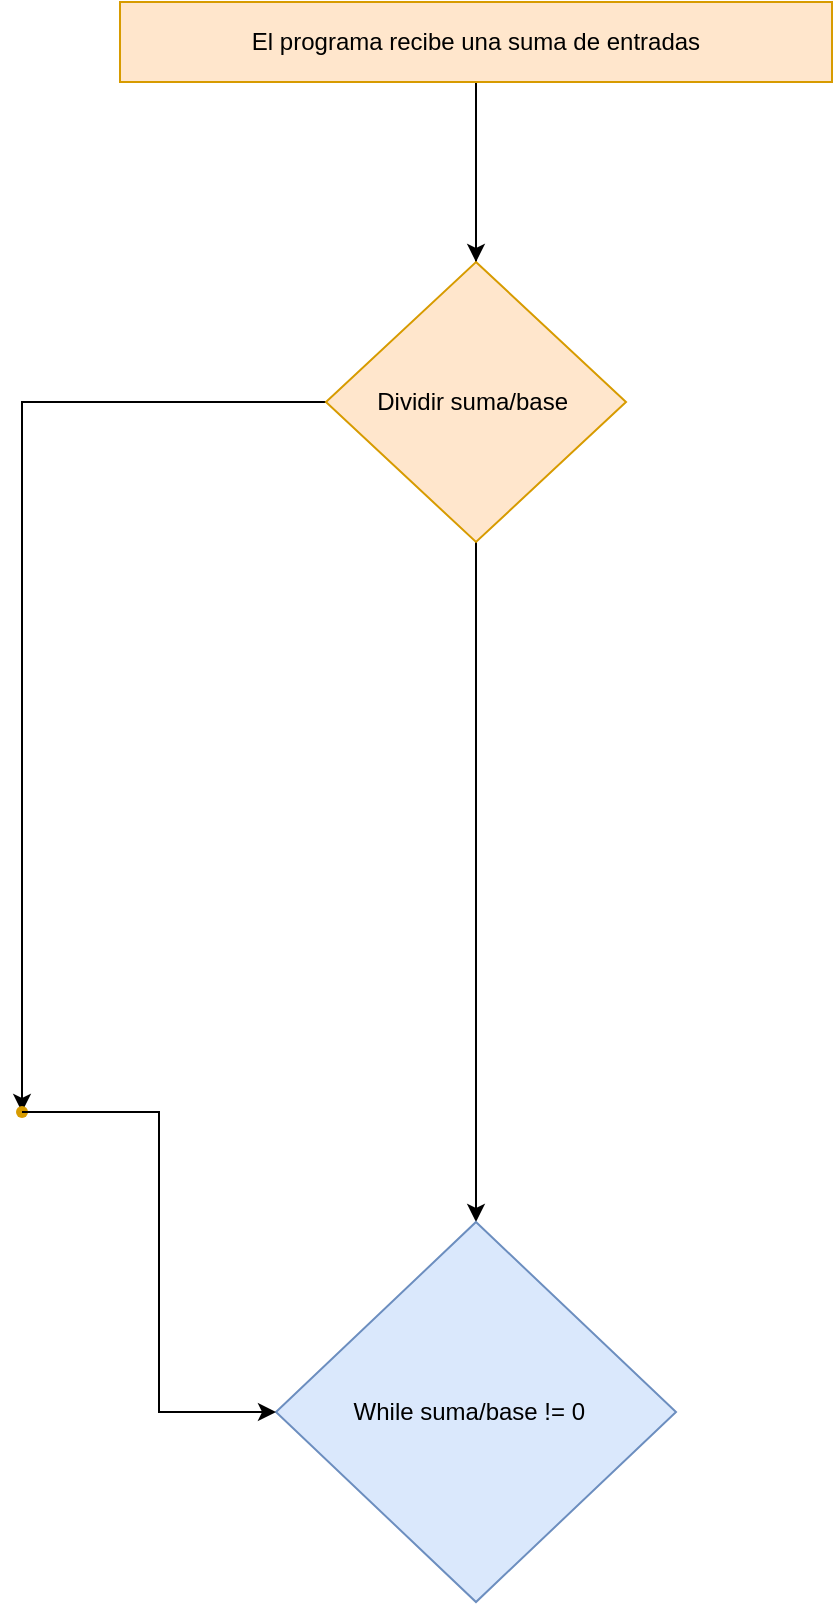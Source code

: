 <mxfile version="24.7.16">
  <diagram name="Page-1" id="k5WQaNFhF10lf1vxy-KX">
    <mxGraphModel dx="954" dy="647" grid="1" gridSize="10" guides="1" tooltips="1" connect="1" arrows="1" fold="1" page="1" pageScale="1" pageWidth="827" pageHeight="1169" math="0" shadow="0">
      <root>
        <mxCell id="0" />
        <mxCell id="1" parent="0" />
        <mxCell id="8lU9B6NojRJWg1n-f3rk-3" value="" style="edgeStyle=orthogonalEdgeStyle;rounded=0;orthogonalLoop=1;jettySize=auto;html=1;" edge="1" parent="1" source="8lU9B6NojRJWg1n-f3rk-1" target="8lU9B6NojRJWg1n-f3rk-2">
          <mxGeometry relative="1" as="geometry" />
        </mxCell>
        <mxCell id="8lU9B6NojRJWg1n-f3rk-6" value="" style="edgeStyle=orthogonalEdgeStyle;rounded=0;orthogonalLoop=1;jettySize=auto;html=1;" edge="1" parent="1" source="8lU9B6NojRJWg1n-f3rk-1" target="8lU9B6NojRJWg1n-f3rk-5">
          <mxGeometry relative="1" as="geometry" />
        </mxCell>
        <mxCell id="8lU9B6NojRJWg1n-f3rk-1" value="El programa recibe una suma de entradas" style="rounded=0;whiteSpace=wrap;html=1;fillColor=#ffe6cc;strokeColor=#d79b00;" vertex="1" parent="1">
          <mxGeometry x="234" y="80" width="356" height="40" as="geometry" />
        </mxCell>
        <mxCell id="8lU9B6NojRJWg1n-f3rk-2" value="While suma/base != 0 &amp;nbsp;" style="rhombus;whiteSpace=wrap;html=1;fillColor=#dae8fc;strokeColor=#6c8ebf;rounded=0;" vertex="1" parent="1">
          <mxGeometry x="312" y="690" width="200" height="190" as="geometry" />
        </mxCell>
        <mxCell id="8lU9B6NojRJWg1n-f3rk-10" value="" style="edgeStyle=orthogonalEdgeStyle;rounded=0;orthogonalLoop=1;jettySize=auto;html=1;" edge="1" parent="1" source="8lU9B6NojRJWg1n-f3rk-5" target="8lU9B6NojRJWg1n-f3rk-9">
          <mxGeometry relative="1" as="geometry" />
        </mxCell>
        <mxCell id="8lU9B6NojRJWg1n-f3rk-5" value="Dividir suma/base&amp;nbsp;" style="rhombus;whiteSpace=wrap;html=1;fillColor=#ffe6cc;strokeColor=#d79b00;rounded=0;" vertex="1" parent="1">
          <mxGeometry x="337" y="210" width="150" height="140" as="geometry" />
        </mxCell>
        <mxCell id="8lU9B6NojRJWg1n-f3rk-9" value="" style="shape=waypoint;sketch=0;size=6;pointerEvents=1;points=[];fillColor=#ffe6cc;resizable=0;rotatable=0;perimeter=centerPerimeter;snapToPoint=1;strokeColor=#d79b00;rounded=0;" vertex="1" parent="1">
          <mxGeometry x="175" y="625" width="20" height="20" as="geometry" />
        </mxCell>
        <mxCell id="8lU9B6NojRJWg1n-f3rk-11" style="edgeStyle=orthogonalEdgeStyle;rounded=0;orthogonalLoop=1;jettySize=auto;html=1;entryX=0;entryY=0.5;entryDx=0;entryDy=0;" edge="1" parent="1" source="8lU9B6NojRJWg1n-f3rk-9" target="8lU9B6NojRJWg1n-f3rk-2">
          <mxGeometry relative="1" as="geometry" />
        </mxCell>
      </root>
    </mxGraphModel>
  </diagram>
</mxfile>
